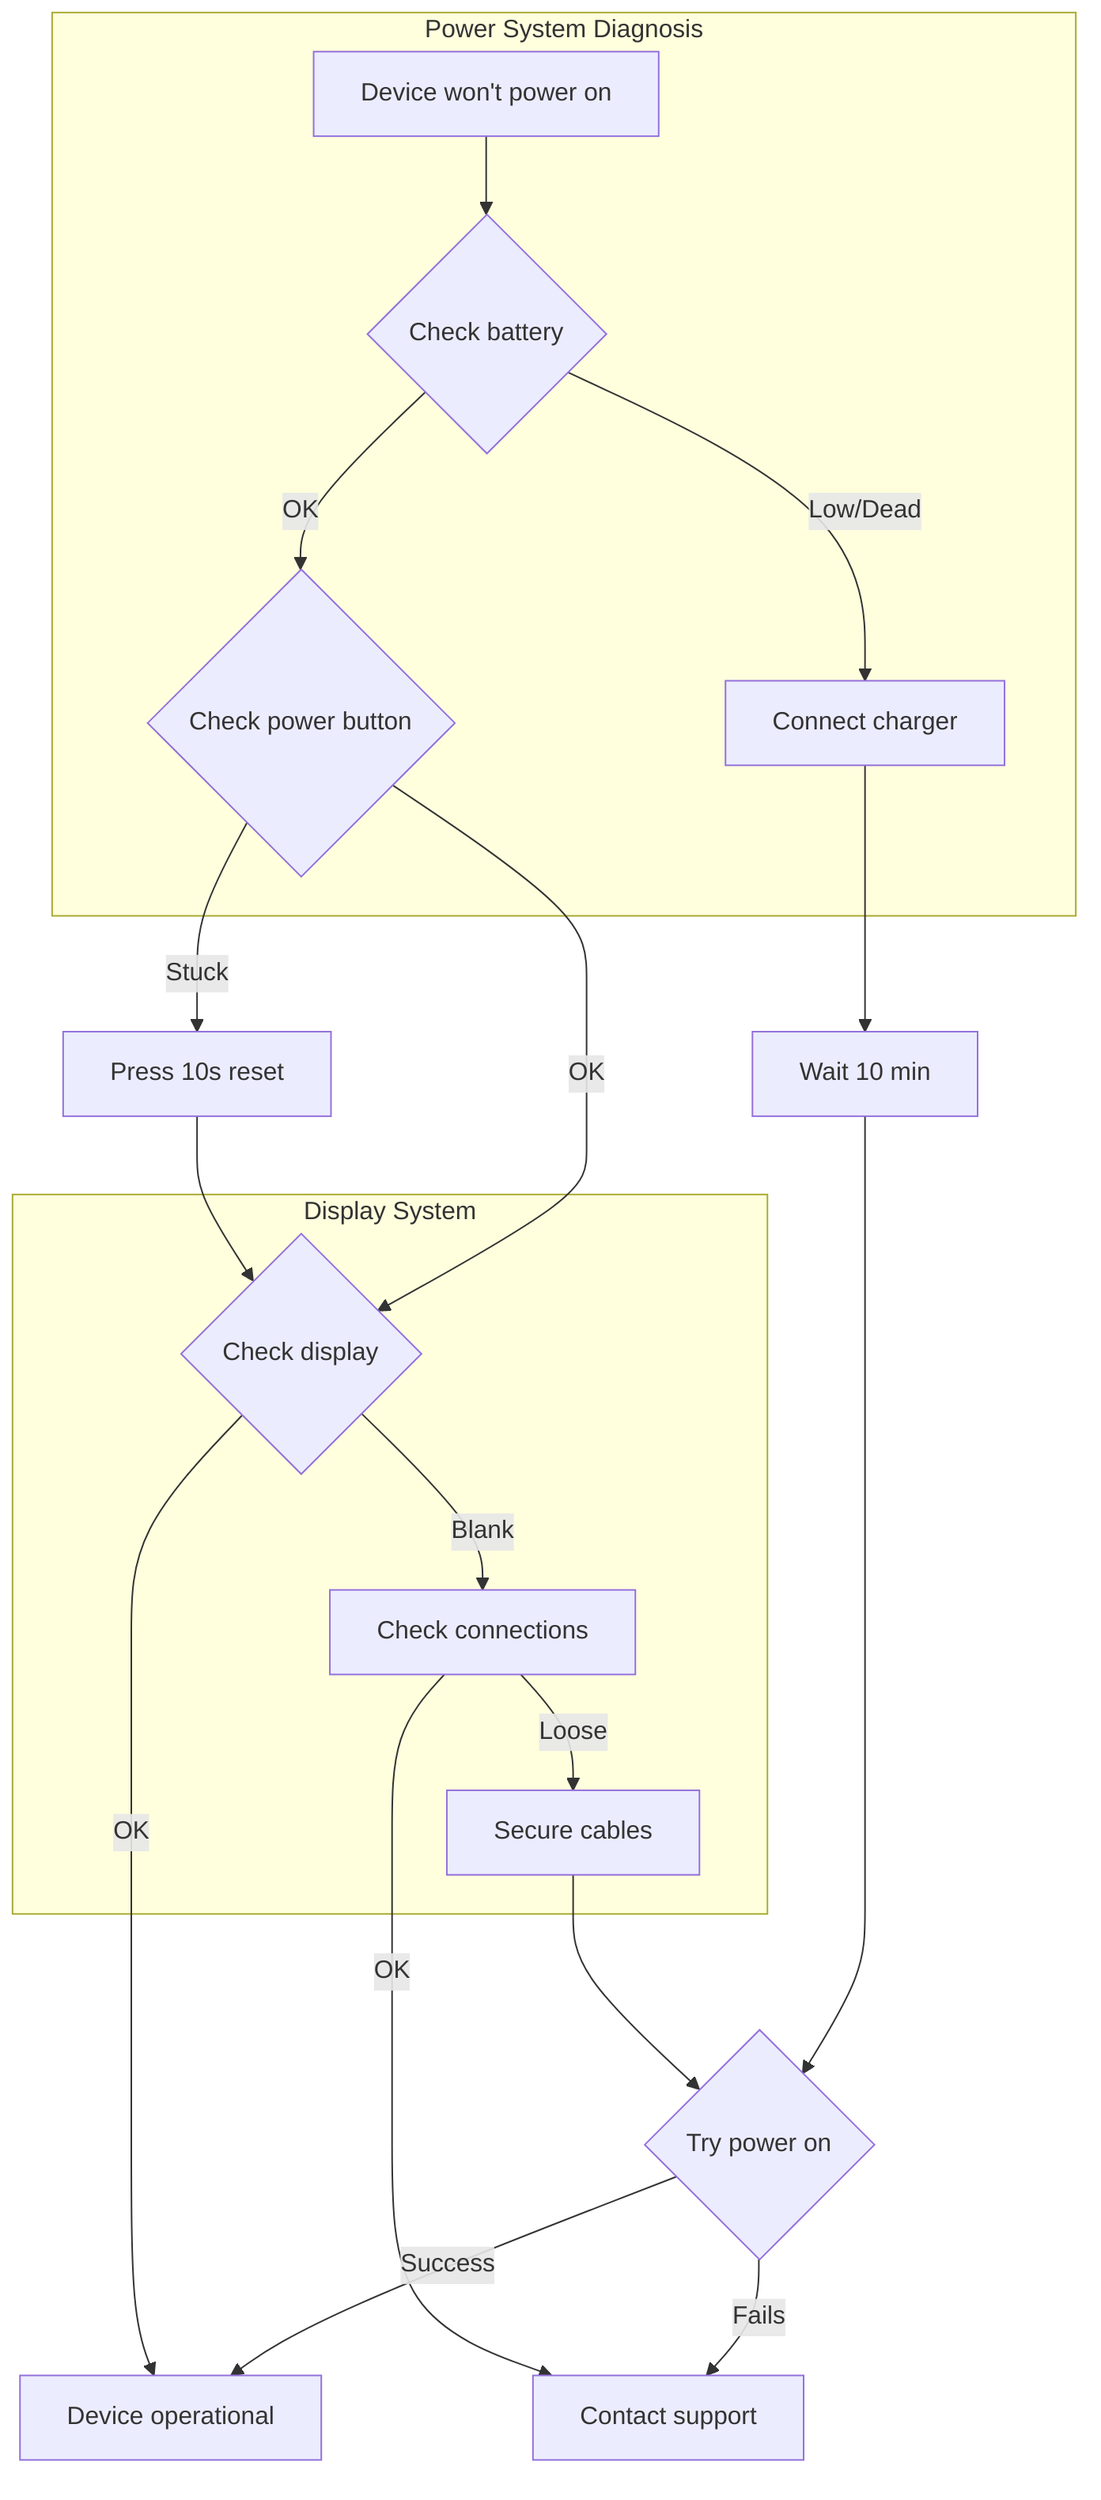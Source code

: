 flowchart TD
    A[Device won't power on] --> B{Check battery}
    B -->|Low/Dead| C[Connect charger]
    B -->|OK| D{Check power button}
    C --> E[Wait 10 min]
    E --> F{Try power on}
    F -->|Success| Z[Device operational]
    F -->|Fails| G[Contact support]
    D -->|Stuck| H[Press 10s reset]
    D -->|OK| I{Check display}
    H --> I
    I -->|Blank| J[Check connections]
    I -->|OK| Z
    J -->|Loose| K[Secure cables]
    J -->|OK| G
    K --> F

    subgraph "Power System Diagnosis"
    A
    B
    C
    D
    end

    subgraph "Display System"
    I
    J
    K
    end